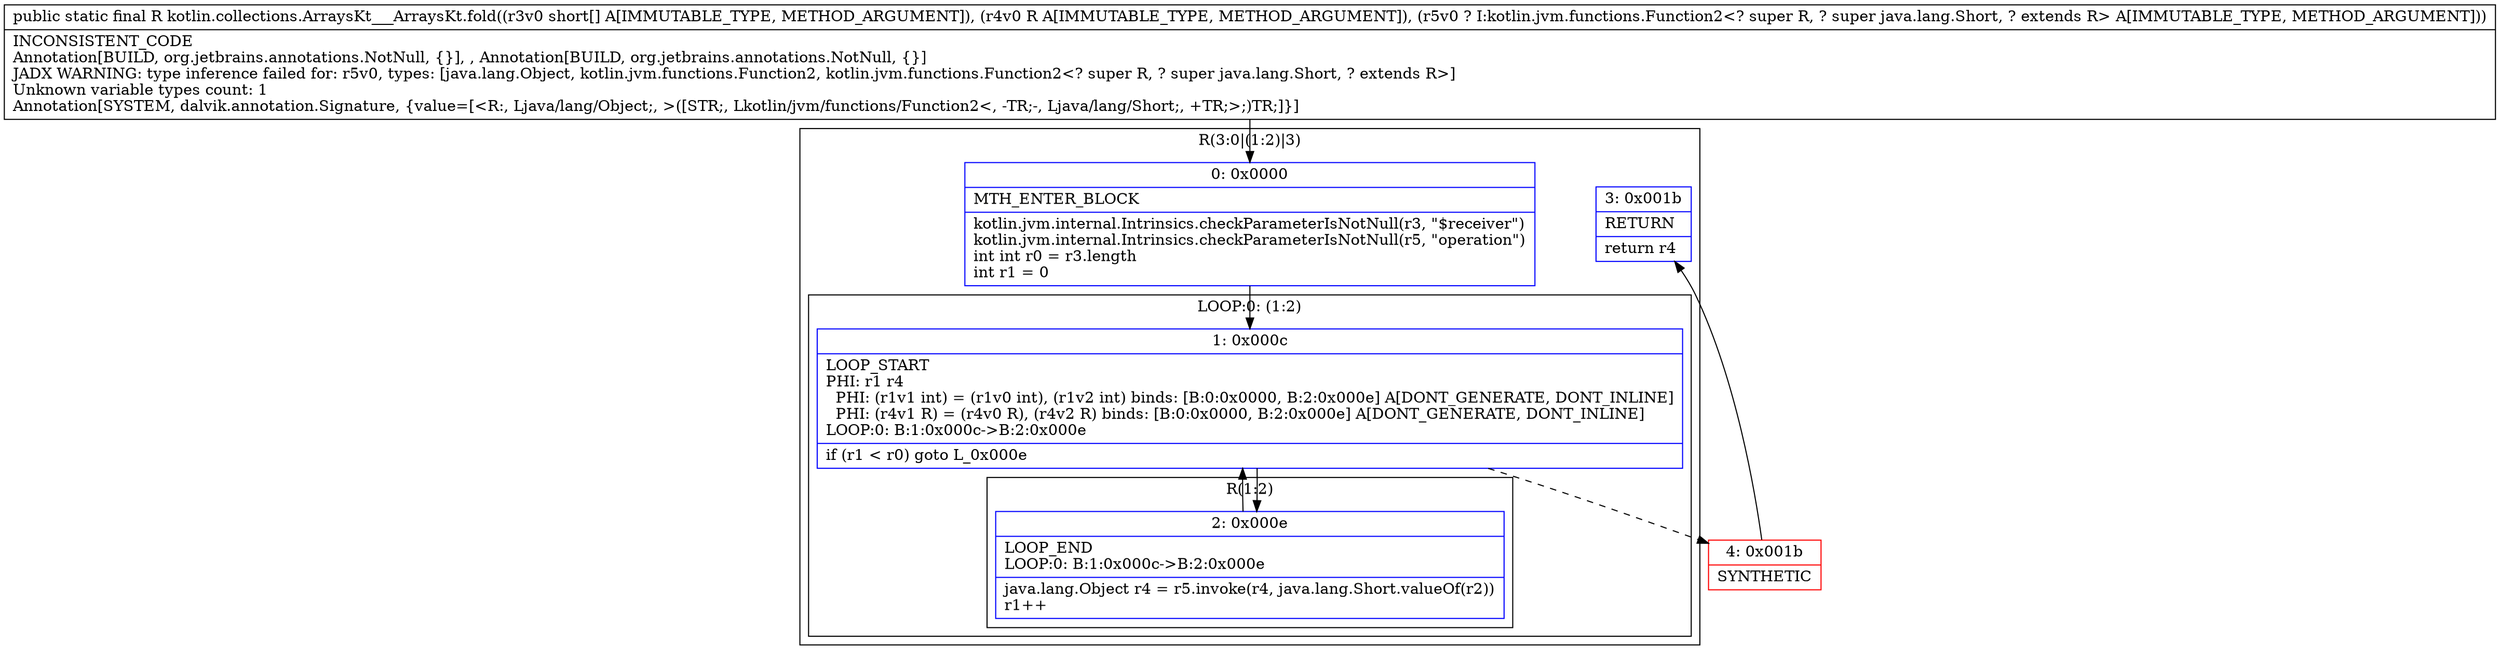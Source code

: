 digraph "CFG forkotlin.collections.ArraysKt___ArraysKt.fold([SLjava\/lang\/Object;Lkotlin\/jvm\/functions\/Function2;)Ljava\/lang\/Object;" {
subgraph cluster_Region_504956282 {
label = "R(3:0|(1:2)|3)";
node [shape=record,color=blue];
Node_0 [shape=record,label="{0\:\ 0x0000|MTH_ENTER_BLOCK\l|kotlin.jvm.internal.Intrinsics.checkParameterIsNotNull(r3, \"$receiver\")\lkotlin.jvm.internal.Intrinsics.checkParameterIsNotNull(r5, \"operation\")\lint int r0 = r3.length\lint r1 = 0\l}"];
subgraph cluster_LoopRegion_1130491818 {
label = "LOOP:0: (1:2)";
node [shape=record,color=blue];
Node_1 [shape=record,label="{1\:\ 0x000c|LOOP_START\lPHI: r1 r4 \l  PHI: (r1v1 int) = (r1v0 int), (r1v2 int) binds: [B:0:0x0000, B:2:0x000e] A[DONT_GENERATE, DONT_INLINE]\l  PHI: (r4v1 R) = (r4v0 R), (r4v2 R) binds: [B:0:0x0000, B:2:0x000e] A[DONT_GENERATE, DONT_INLINE]\lLOOP:0: B:1:0x000c\-\>B:2:0x000e\l|if (r1 \< r0) goto L_0x000e\l}"];
subgraph cluster_Region_220694895 {
label = "R(1:2)";
node [shape=record,color=blue];
Node_2 [shape=record,label="{2\:\ 0x000e|LOOP_END\lLOOP:0: B:1:0x000c\-\>B:2:0x000e\l|java.lang.Object r4 = r5.invoke(r4, java.lang.Short.valueOf(r2))\lr1++\l}"];
}
}
Node_3 [shape=record,label="{3\:\ 0x001b|RETURN\l|return r4\l}"];
}
Node_4 [shape=record,color=red,label="{4\:\ 0x001b|SYNTHETIC\l}"];
MethodNode[shape=record,label="{public static final R kotlin.collections.ArraysKt___ArraysKt.fold((r3v0 short[] A[IMMUTABLE_TYPE, METHOD_ARGUMENT]), (r4v0 R A[IMMUTABLE_TYPE, METHOD_ARGUMENT]), (r5v0 ? I:kotlin.jvm.functions.Function2\<? super R, ? super java.lang.Short, ? extends R\> A[IMMUTABLE_TYPE, METHOD_ARGUMENT]))  | INCONSISTENT_CODE\lAnnotation[BUILD, org.jetbrains.annotations.NotNull, \{\}], , Annotation[BUILD, org.jetbrains.annotations.NotNull, \{\}]\lJADX WARNING: type inference failed for: r5v0, types: [java.lang.Object, kotlin.jvm.functions.Function2, kotlin.jvm.functions.Function2\<? super R, ? super java.lang.Short, ? extends R\>]\lUnknown variable types count: 1\lAnnotation[SYSTEM, dalvik.annotation.Signature, \{value=[\<R:, Ljava\/lang\/Object;, \>([STR;, Lkotlin\/jvm\/functions\/Function2\<, \-TR;\-, Ljava\/lang\/Short;, +TR;\>;)TR;]\}]\l}"];
MethodNode -> Node_0;
Node_0 -> Node_1;
Node_1 -> Node_2;
Node_1 -> Node_4[style=dashed];
Node_2 -> Node_1;
Node_4 -> Node_3;
}

